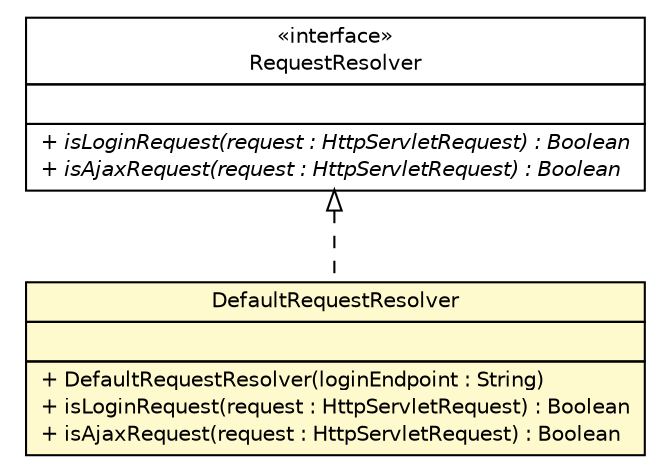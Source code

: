 #!/usr/local/bin/dot
#
# Class diagram 
# Generated by UMLGraph version R5_6-24-gf6e263 (http://www.umlgraph.org/)
#

digraph G {
	edge [fontname="Helvetica",fontsize=10,labelfontname="Helvetica",labelfontsize=10];
	node [fontname="Helvetica",fontsize=10,shape=plaintext];
	nodesep=0.25;
	ranksep=0.5;
	// cn.home1.oss.lib.webmvc.api.RequestResolver
	c222 [label=<<table title="cn.home1.oss.lib.webmvc.api.RequestResolver" border="0" cellborder="1" cellspacing="0" cellpadding="2" port="p" href="../api/RequestResolver.html">
		<tr><td><table border="0" cellspacing="0" cellpadding="1">
<tr><td align="center" balign="center"> &#171;interface&#187; </td></tr>
<tr><td align="center" balign="center"> RequestResolver </td></tr>
		</table></td></tr>
		<tr><td><table border="0" cellspacing="0" cellpadding="1">
<tr><td align="left" balign="left">  </td></tr>
		</table></td></tr>
		<tr><td><table border="0" cellspacing="0" cellpadding="1">
<tr><td align="left" balign="left"><font face="Helvetica-Oblique" point-size="10.0"> + isLoginRequest(request : HttpServletRequest) : Boolean </font></td></tr>
<tr><td align="left" balign="left"><font face="Helvetica-Oblique" point-size="10.0"> + isAjaxRequest(request : HttpServletRequest) : Boolean </font></td></tr>
		</table></td></tr>
		</table>>, URL="../api/RequestResolver.html", fontname="Helvetica", fontcolor="black", fontsize=10.0];
	// cn.home1.oss.lib.webmvc.internal.DefaultRequestResolver
	c241 [label=<<table title="cn.home1.oss.lib.webmvc.internal.DefaultRequestResolver" border="0" cellborder="1" cellspacing="0" cellpadding="2" port="p" bgcolor="lemonChiffon" href="./DefaultRequestResolver.html">
		<tr><td><table border="0" cellspacing="0" cellpadding="1">
<tr><td align="center" balign="center"> DefaultRequestResolver </td></tr>
		</table></td></tr>
		<tr><td><table border="0" cellspacing="0" cellpadding="1">
<tr><td align="left" balign="left">  </td></tr>
		</table></td></tr>
		<tr><td><table border="0" cellspacing="0" cellpadding="1">
<tr><td align="left" balign="left"> + DefaultRequestResolver(loginEndpoint : String) </td></tr>
<tr><td align="left" balign="left"> + isLoginRequest(request : HttpServletRequest) : Boolean </td></tr>
<tr><td align="left" balign="left"> + isAjaxRequest(request : HttpServletRequest) : Boolean </td></tr>
		</table></td></tr>
		</table>>, URL="./DefaultRequestResolver.html", fontname="Helvetica", fontcolor="black", fontsize=10.0];
	//cn.home1.oss.lib.webmvc.internal.DefaultRequestResolver implements cn.home1.oss.lib.webmvc.api.RequestResolver
	c222:p -> c241:p [dir=back,arrowtail=empty,style=dashed];
}

